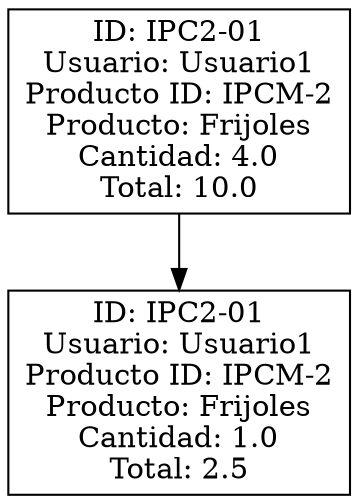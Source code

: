 digraph G {
     rankdir=TB;
     node[shape=record];
node0 [label="ID: IPC2-01\nUsuario: Usuario1\nProducto ID: IPCM-2\nProducto: Frijoles\nCantidad: 4.0\nTotal: 10.0"];
node0 -> node1;
node1 [label="ID: IPC2-01\nUsuario: Usuario1\nProducto ID: IPCM-2\nProducto: Frijoles\nCantidad: 1.0\nTotal: 2.5"];
}